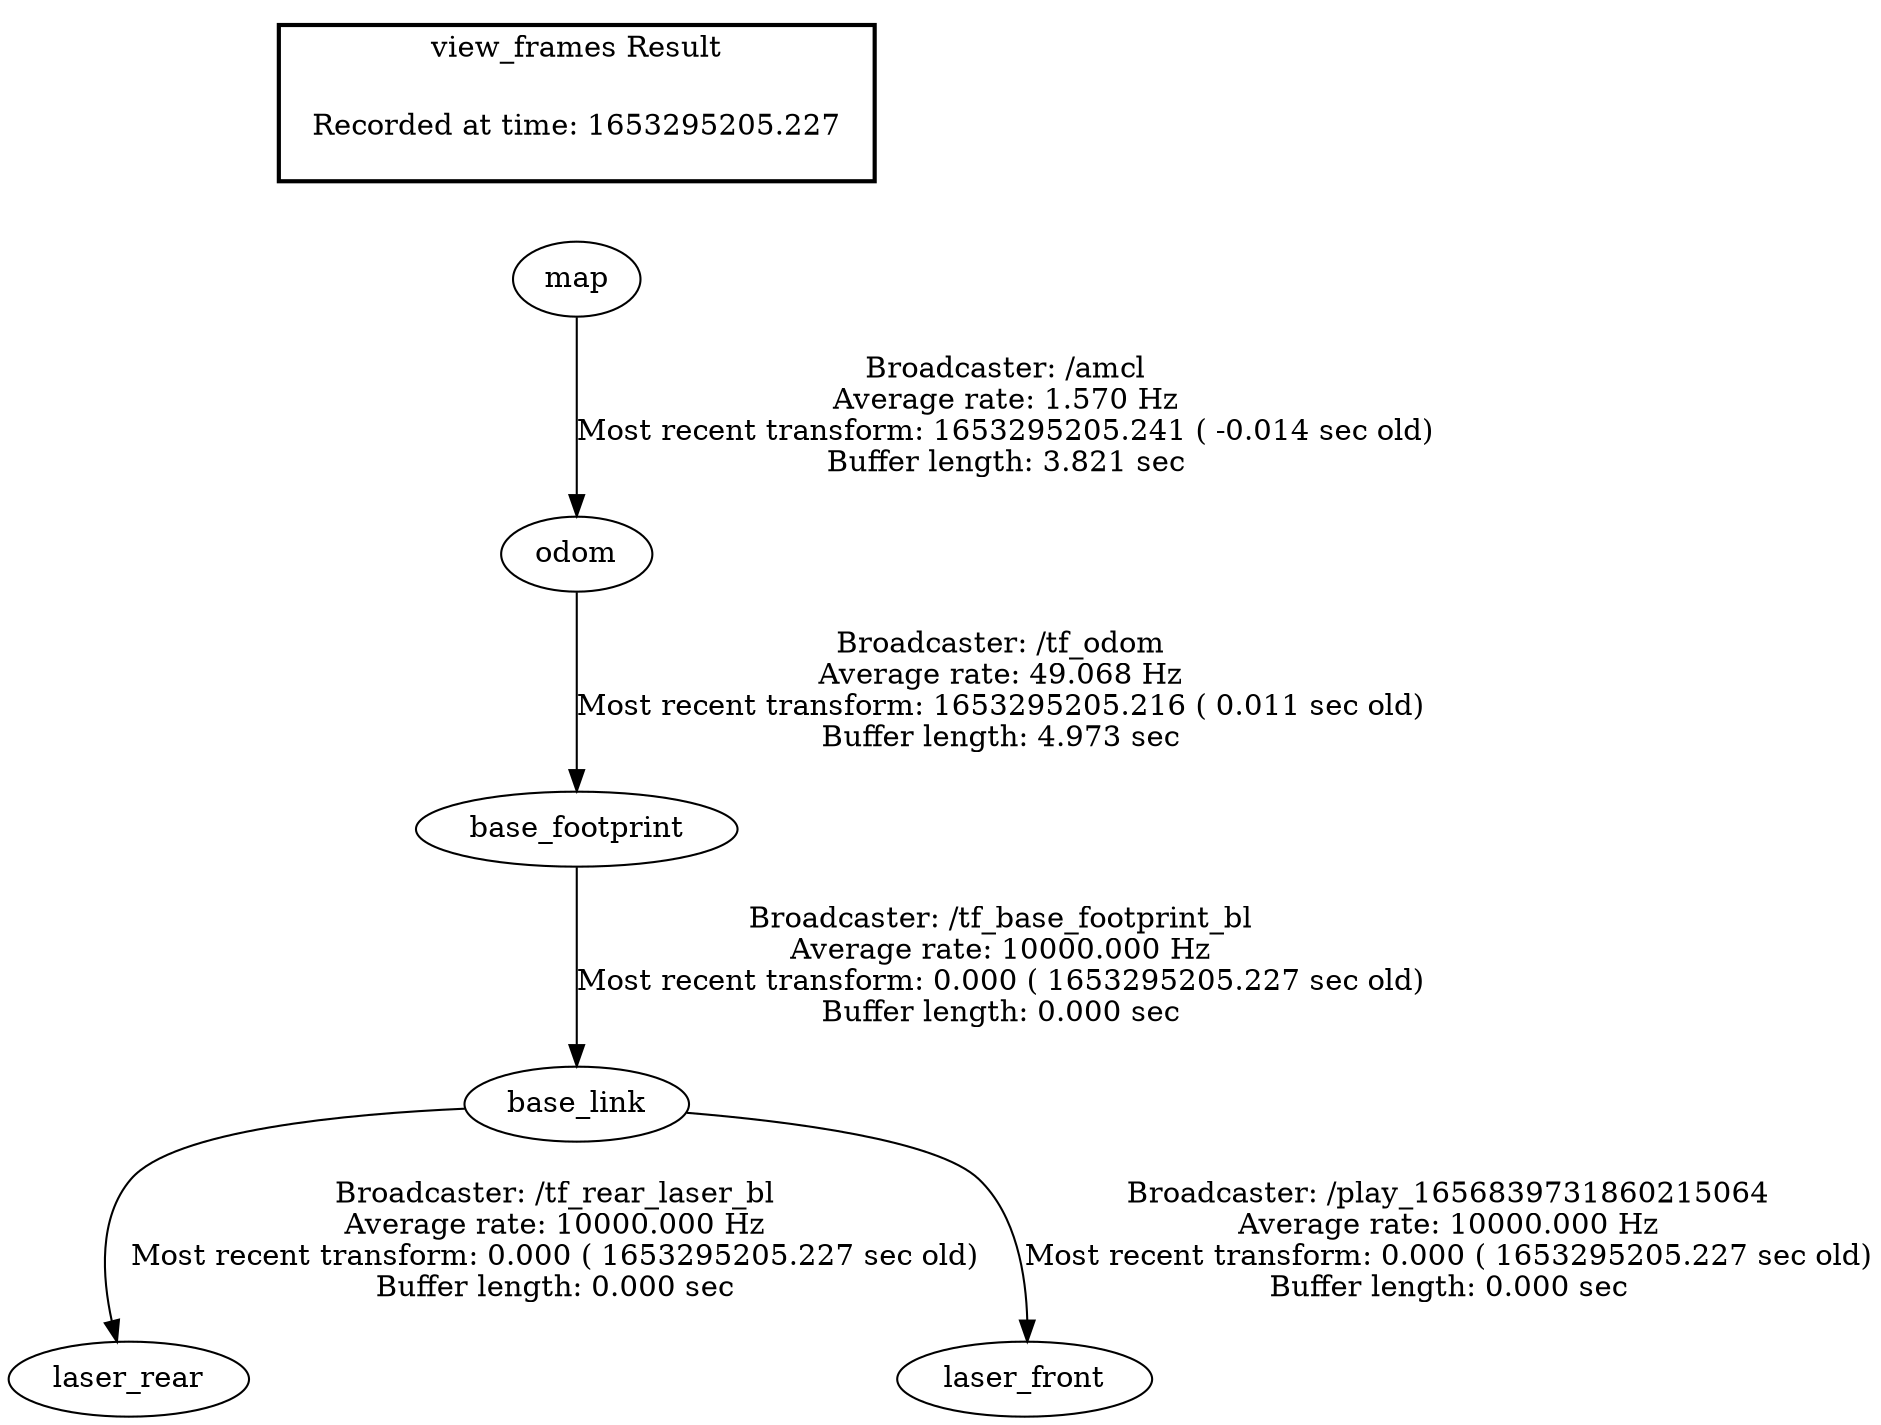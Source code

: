 digraph G {
"base_link" -> "laser_rear"[label="Broadcaster: /tf_rear_laser_bl\nAverage rate: 10000.000 Hz\nMost recent transform: 0.000 ( 1653295205.227 sec old)\nBuffer length: 0.000 sec\n"];
"base_footprint" -> "base_link"[label="Broadcaster: /tf_base_footprint_bl\nAverage rate: 10000.000 Hz\nMost recent transform: 0.000 ( 1653295205.227 sec old)\nBuffer length: 0.000 sec\n"];
"odom" -> "base_footprint"[label="Broadcaster: /tf_odom\nAverage rate: 49.068 Hz\nMost recent transform: 1653295205.216 ( 0.011 sec old)\nBuffer length: 4.973 sec\n"];
"map" -> "odom"[label="Broadcaster: /amcl\nAverage rate: 1.570 Hz\nMost recent transform: 1653295205.241 ( -0.014 sec old)\nBuffer length: 3.821 sec\n"];
"base_link" -> "laser_front"[label="Broadcaster: /play_1656839731860215064\nAverage rate: 10000.000 Hz\nMost recent transform: 0.000 ( 1653295205.227 sec old)\nBuffer length: 0.000 sec\n"];
edge [style=invis];
 subgraph cluster_legend { style=bold; color=black; label ="view_frames Result";
"Recorded at time: 1653295205.227"[ shape=plaintext ] ;
 }->"map";
}